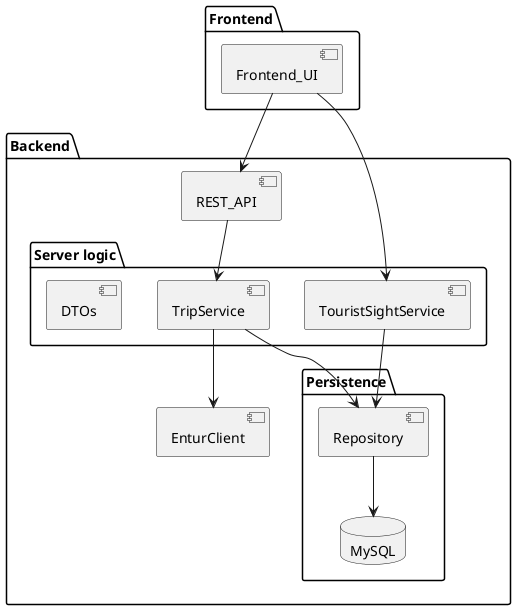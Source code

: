 @startuml
'https://plantuml.com/component-diagram

package "Frontend" {
    component Frontend_UI
}

package "Backend" {
    component REST_API

    package "Server logic" {
        component TripService
        component TouristSightService
        component DTOs
    }

    package "Persistence" {
        component Repository
        database MySQL
    }

    component EnturClient
}

Frontend_UI --> REST_API
REST_API --> TripService
TripService --> EnturClient
TripService --> Repository
Repository --> MySQL

Frontend_UI --> TouristSightService
TouristSightService --> Repository
@enduml
